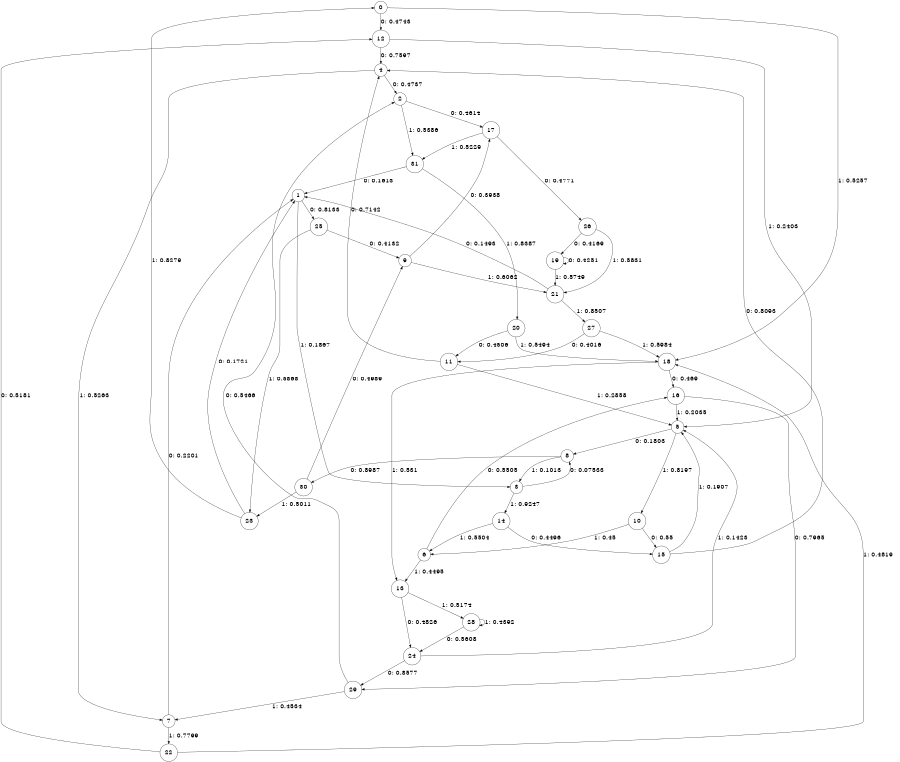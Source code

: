 digraph "ch12randomL7" {
size = "6,8.5";
ratio = "fill";
node [shape = circle];
node [fontsize = 24];
edge [fontsize = 24];
0 -> 12 [label = "0: 0.4743   "];
0 -> 18 [label = "1: 0.5257   "];
1 -> 25 [label = "0: 0.8133   "];
1 -> 3 [label = "1: 0.1867   "];
2 -> 17 [label = "0: 0.4614   "];
2 -> 31 [label = "1: 0.5386   "];
3 -> 8 [label = "0: 0.07533  "];
3 -> 14 [label = "1: 0.9247   "];
4 -> 2 [label = "0: 0.4737   "];
4 -> 7 [label = "1: 0.5263   "];
5 -> 8 [label = "0: 0.1803   "];
5 -> 10 [label = "1: 0.8197   "];
6 -> 16 [label = "0: 0.5505   "];
6 -> 13 [label = "1: 0.4495   "];
7 -> 1 [label = "0: 0.2201   "];
7 -> 22 [label = "1: 0.7799   "];
8 -> 30 [label = "0: 0.8987   "];
8 -> 3 [label = "1: 0.1013   "];
9 -> 17 [label = "0: 0.3938   "];
9 -> 21 [label = "1: 0.6062   "];
10 -> 15 [label = "0: 0.55     "];
10 -> 6 [label = "1: 0.45     "];
11 -> 4 [label = "0: 0.7142   "];
11 -> 5 [label = "1: 0.2858   "];
12 -> 4 [label = "0: 0.7597   "];
12 -> 5 [label = "1: 0.2403   "];
13 -> 24 [label = "0: 0.4826   "];
13 -> 28 [label = "1: 0.5174   "];
14 -> 15 [label = "0: 0.4496   "];
14 -> 6 [label = "1: 0.5504   "];
15 -> 4 [label = "0: 0.8093   "];
15 -> 5 [label = "1: 0.1907   "];
16 -> 29 [label = "0: 0.7965   "];
16 -> 5 [label = "1: 0.2035   "];
17 -> 26 [label = "0: 0.4771   "];
17 -> 31 [label = "1: 0.5229   "];
18 -> 16 [label = "0: 0.469    "];
18 -> 13 [label = "1: 0.531    "];
19 -> 19 [label = "0: 0.4251   "];
19 -> 21 [label = "1: 0.5749   "];
20 -> 11 [label = "0: 0.4506   "];
20 -> 18 [label = "1: 0.5494   "];
21 -> 1 [label = "0: 0.1493   "];
21 -> 27 [label = "1: 0.8507   "];
22 -> 12 [label = "0: 0.5181   "];
22 -> 18 [label = "1: 0.4819   "];
23 -> 1 [label = "0: 0.1721   "];
23 -> 0 [label = "1: 0.8279   "];
24 -> 29 [label = "0: 0.8577   "];
24 -> 5 [label = "1: 0.1423   "];
25 -> 9 [label = "0: 0.4132   "];
25 -> 23 [label = "1: 0.5868   "];
26 -> 19 [label = "0: 0.4169   "];
26 -> 21 [label = "1: 0.5831   "];
27 -> 11 [label = "0: 0.4016   "];
27 -> 18 [label = "1: 0.5984   "];
28 -> 24 [label = "0: 0.5608   "];
28 -> 28 [label = "1: 0.4392   "];
29 -> 2 [label = "0: 0.5466   "];
29 -> 7 [label = "1: 0.4534   "];
30 -> 9 [label = "0: 0.4989   "];
30 -> 23 [label = "1: 0.5011   "];
31 -> 1 [label = "0: 0.1613   "];
31 -> 20 [label = "1: 0.8387   "];
}